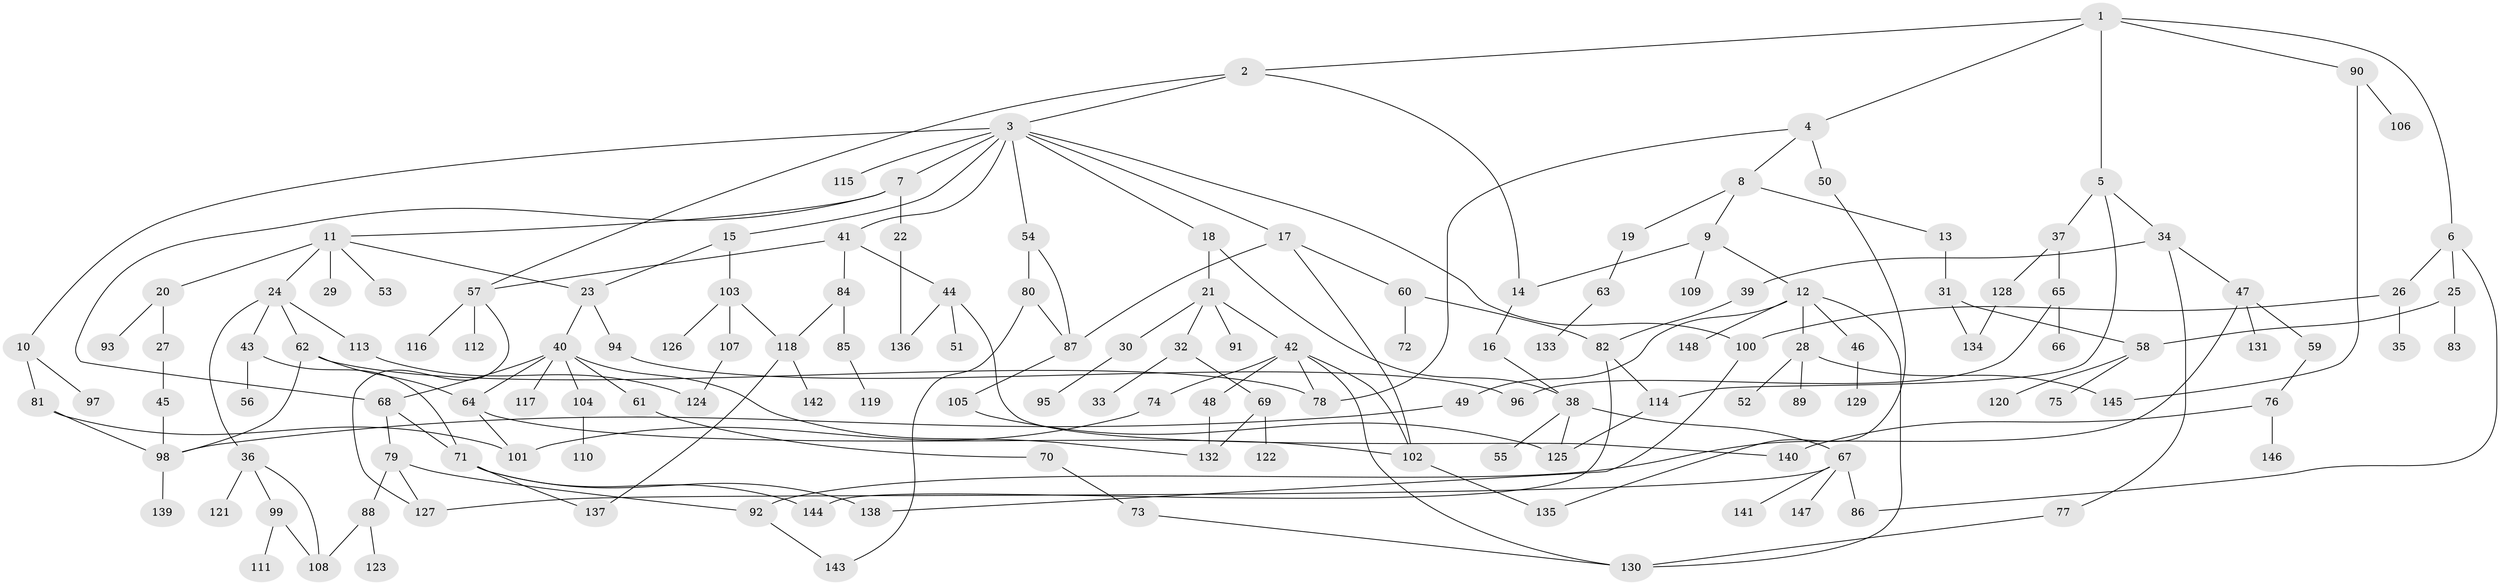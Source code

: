 // Generated by graph-tools (version 1.1) at 2025/13/03/09/25 04:13:31]
// undirected, 148 vertices, 194 edges
graph export_dot {
graph [start="1"]
  node [color=gray90,style=filled];
  1;
  2;
  3;
  4;
  5;
  6;
  7;
  8;
  9;
  10;
  11;
  12;
  13;
  14;
  15;
  16;
  17;
  18;
  19;
  20;
  21;
  22;
  23;
  24;
  25;
  26;
  27;
  28;
  29;
  30;
  31;
  32;
  33;
  34;
  35;
  36;
  37;
  38;
  39;
  40;
  41;
  42;
  43;
  44;
  45;
  46;
  47;
  48;
  49;
  50;
  51;
  52;
  53;
  54;
  55;
  56;
  57;
  58;
  59;
  60;
  61;
  62;
  63;
  64;
  65;
  66;
  67;
  68;
  69;
  70;
  71;
  72;
  73;
  74;
  75;
  76;
  77;
  78;
  79;
  80;
  81;
  82;
  83;
  84;
  85;
  86;
  87;
  88;
  89;
  90;
  91;
  92;
  93;
  94;
  95;
  96;
  97;
  98;
  99;
  100;
  101;
  102;
  103;
  104;
  105;
  106;
  107;
  108;
  109;
  110;
  111;
  112;
  113;
  114;
  115;
  116;
  117;
  118;
  119;
  120;
  121;
  122;
  123;
  124;
  125;
  126;
  127;
  128;
  129;
  130;
  131;
  132;
  133;
  134;
  135;
  136;
  137;
  138;
  139;
  140;
  141;
  142;
  143;
  144;
  145;
  146;
  147;
  148;
  1 -- 2;
  1 -- 4;
  1 -- 5;
  1 -- 6;
  1 -- 90;
  2 -- 3;
  2 -- 57;
  2 -- 14;
  3 -- 7;
  3 -- 10;
  3 -- 15;
  3 -- 17;
  3 -- 18;
  3 -- 41;
  3 -- 54;
  3 -- 100;
  3 -- 115;
  4 -- 8;
  4 -- 50;
  4 -- 78;
  5 -- 34;
  5 -- 37;
  5 -- 114;
  6 -- 25;
  6 -- 26;
  6 -- 86;
  7 -- 11;
  7 -- 22;
  7 -- 68;
  8 -- 9;
  8 -- 13;
  8 -- 19;
  9 -- 12;
  9 -- 14;
  9 -- 109;
  10 -- 81;
  10 -- 97;
  11 -- 20;
  11 -- 24;
  11 -- 29;
  11 -- 53;
  11 -- 23;
  12 -- 28;
  12 -- 46;
  12 -- 49;
  12 -- 148;
  12 -- 130;
  13 -- 31;
  14 -- 16;
  15 -- 23;
  15 -- 103;
  16 -- 38;
  17 -- 60;
  17 -- 87;
  17 -- 102;
  18 -- 21;
  18 -- 38;
  19 -- 63;
  20 -- 27;
  20 -- 93;
  21 -- 30;
  21 -- 32;
  21 -- 42;
  21 -- 91;
  22 -- 136;
  23 -- 40;
  23 -- 94;
  24 -- 36;
  24 -- 43;
  24 -- 62;
  24 -- 113;
  25 -- 83;
  25 -- 58;
  26 -- 35;
  26 -- 100;
  27 -- 45;
  28 -- 52;
  28 -- 89;
  28 -- 145;
  30 -- 95;
  31 -- 58;
  31 -- 134;
  32 -- 33;
  32 -- 69;
  34 -- 39;
  34 -- 47;
  34 -- 77;
  36 -- 99;
  36 -- 108;
  36 -- 121;
  37 -- 65;
  37 -- 128;
  38 -- 55;
  38 -- 67;
  38 -- 125;
  39 -- 82;
  40 -- 61;
  40 -- 104;
  40 -- 117;
  40 -- 132;
  40 -- 64;
  40 -- 68;
  41 -- 44;
  41 -- 84;
  41 -- 57;
  42 -- 48;
  42 -- 74;
  42 -- 130;
  42 -- 78;
  42 -- 102;
  43 -- 56;
  43 -- 71;
  44 -- 51;
  44 -- 136;
  44 -- 140;
  45 -- 98;
  46 -- 129;
  47 -- 59;
  47 -- 131;
  47 -- 92;
  48 -- 132;
  49 -- 98;
  50 -- 135;
  54 -- 80;
  54 -- 87;
  57 -- 112;
  57 -- 116;
  57 -- 127;
  58 -- 75;
  58 -- 120;
  59 -- 76;
  60 -- 72;
  60 -- 82;
  61 -- 70;
  62 -- 64;
  62 -- 78;
  62 -- 98;
  63 -- 133;
  64 -- 102;
  64 -- 101;
  65 -- 66;
  65 -- 96;
  67 -- 141;
  67 -- 147;
  67 -- 86;
  67 -- 127;
  68 -- 79;
  68 -- 71;
  69 -- 122;
  69 -- 132;
  70 -- 73;
  71 -- 144;
  71 -- 137;
  71 -- 138;
  73 -- 130;
  74 -- 101;
  76 -- 140;
  76 -- 146;
  77 -- 130;
  79 -- 88;
  79 -- 92;
  79 -- 127;
  80 -- 143;
  80 -- 87;
  81 -- 101;
  81 -- 98;
  82 -- 144;
  82 -- 114;
  84 -- 85;
  84 -- 118;
  85 -- 119;
  87 -- 105;
  88 -- 123;
  88 -- 108;
  90 -- 106;
  90 -- 145;
  92 -- 143;
  94 -- 96;
  98 -- 139;
  99 -- 111;
  99 -- 108;
  100 -- 138;
  102 -- 135;
  103 -- 107;
  103 -- 118;
  103 -- 126;
  104 -- 110;
  105 -- 125;
  107 -- 124;
  113 -- 124;
  114 -- 125;
  118 -- 137;
  118 -- 142;
  128 -- 134;
}

